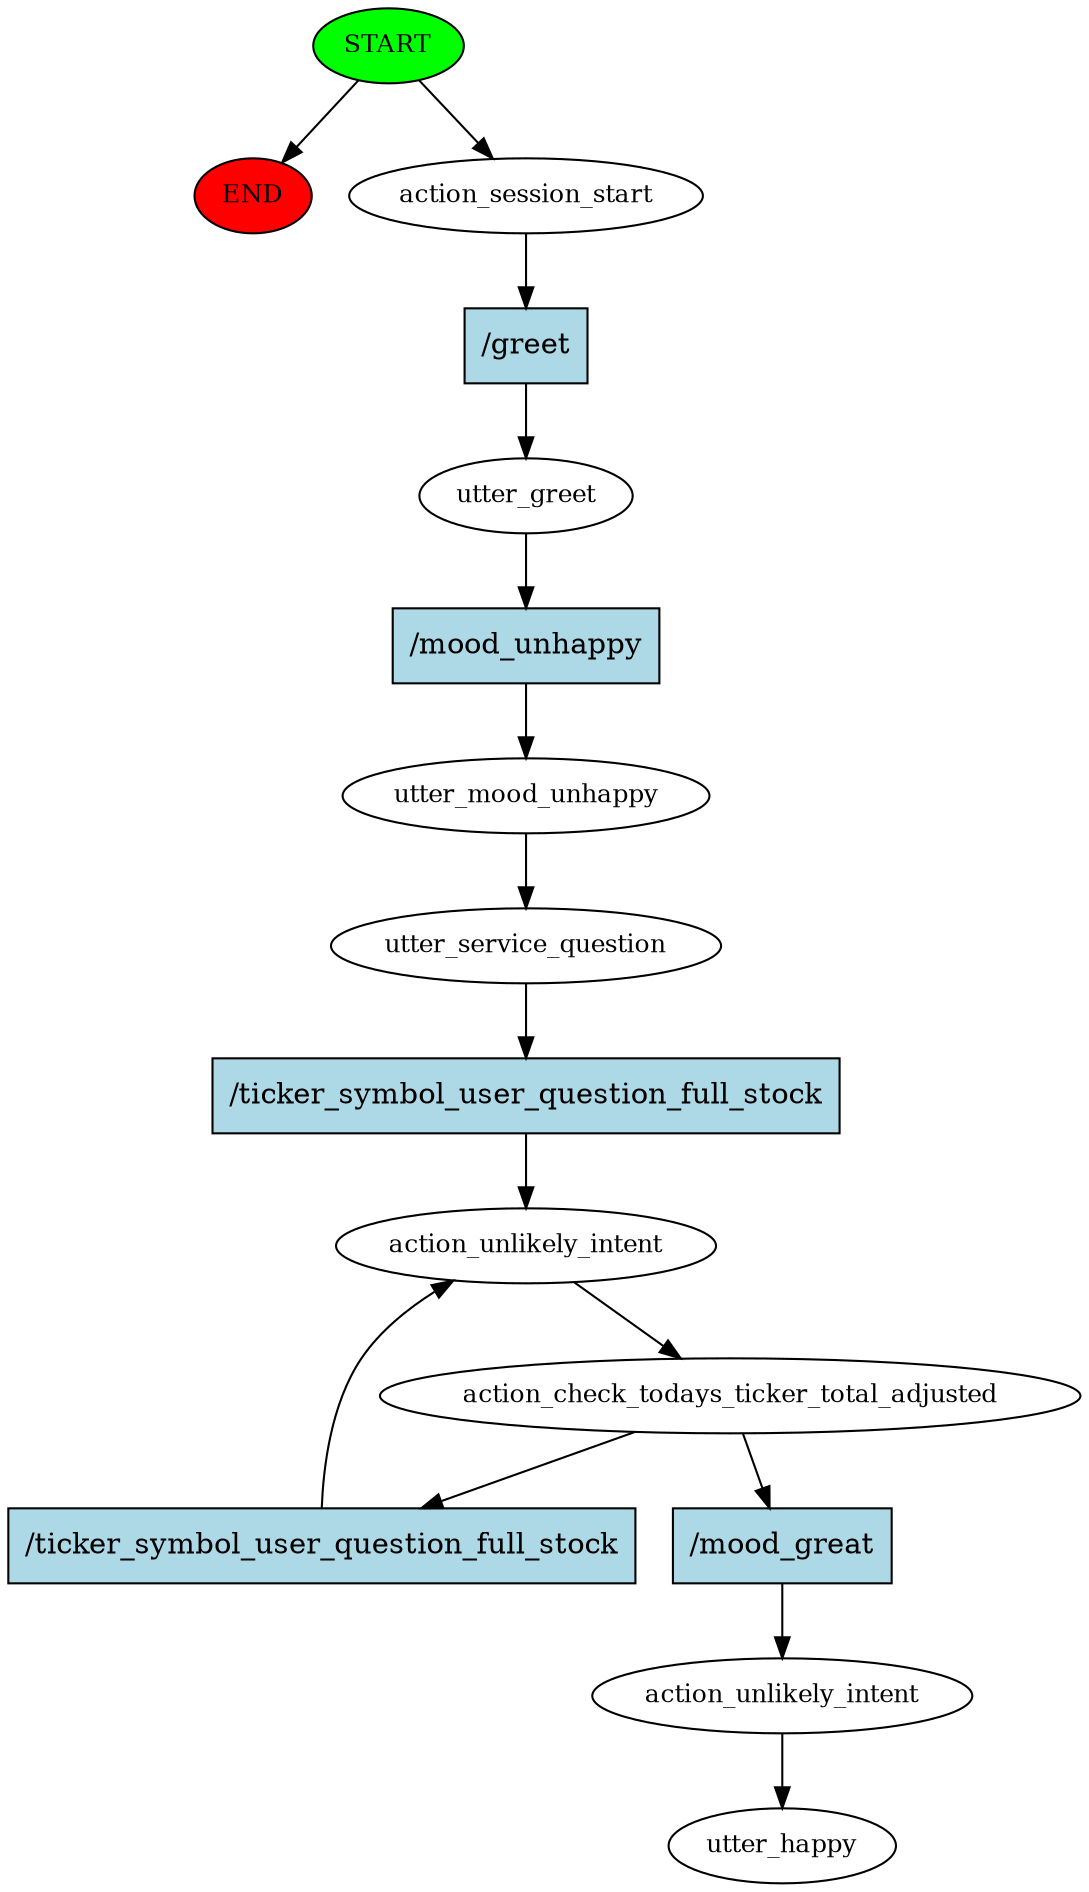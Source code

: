digraph  {
0 [class="start active", fillcolor=green, fontsize=12, label=START, style=filled];
"-1" [class=end, fillcolor=red, fontsize=12, label=END, style=filled];
1 [class=active, fontsize=12, label=action_session_start];
2 [class=active, fontsize=12, label=utter_greet];
3 [class=active, fontsize=12, label=utter_mood_unhappy];
4 [class=active, fontsize=12, label=utter_service_question];
5 [class=active, fontsize=12, label=action_unlikely_intent];
6 [class=active, fontsize=12, label=action_check_todays_ticker_total_adjusted];
15 [class=active, fontsize=12, label=action_unlikely_intent];
16 [class="dashed active", fontsize=12, label=utter_happy];
17 [class="intent active", fillcolor=lightblue, label="/greet", shape=rect, style=filled];
18 [class="intent active", fillcolor=lightblue, label="/mood_unhappy", shape=rect, style=filled];
19 [class="intent active", fillcolor=lightblue, label="/ticker_symbol_user_question_full_stock", shape=rect, style=filled];
20 [class="intent active", fillcolor=lightblue, label="/ticker_symbol_user_question_full_stock", shape=rect, style=filled];
21 [class="intent active", fillcolor=lightblue, label="/mood_great", shape=rect, style=filled];
0 -> "-1"  [class="", key=NONE, label=""];
0 -> 1  [class=active, key=NONE, label=""];
1 -> 17  [class=active, key=0];
2 -> 18  [class=active, key=0];
3 -> 4  [class=active, key=NONE, label=""];
4 -> 19  [class=active, key=0];
5 -> 6  [class=active, key=NONE, label=""];
6 -> 20  [class=active, key=0];
6 -> 21  [class=active, key=0];
15 -> 16  [class=active, key=NONE, label=""];
17 -> 2  [class=active, key=0];
18 -> 3  [class=active, key=0];
19 -> 5  [class=active, key=0];
20 -> 5  [class=active, key=0];
21 -> 15  [class=active, key=0];
}
